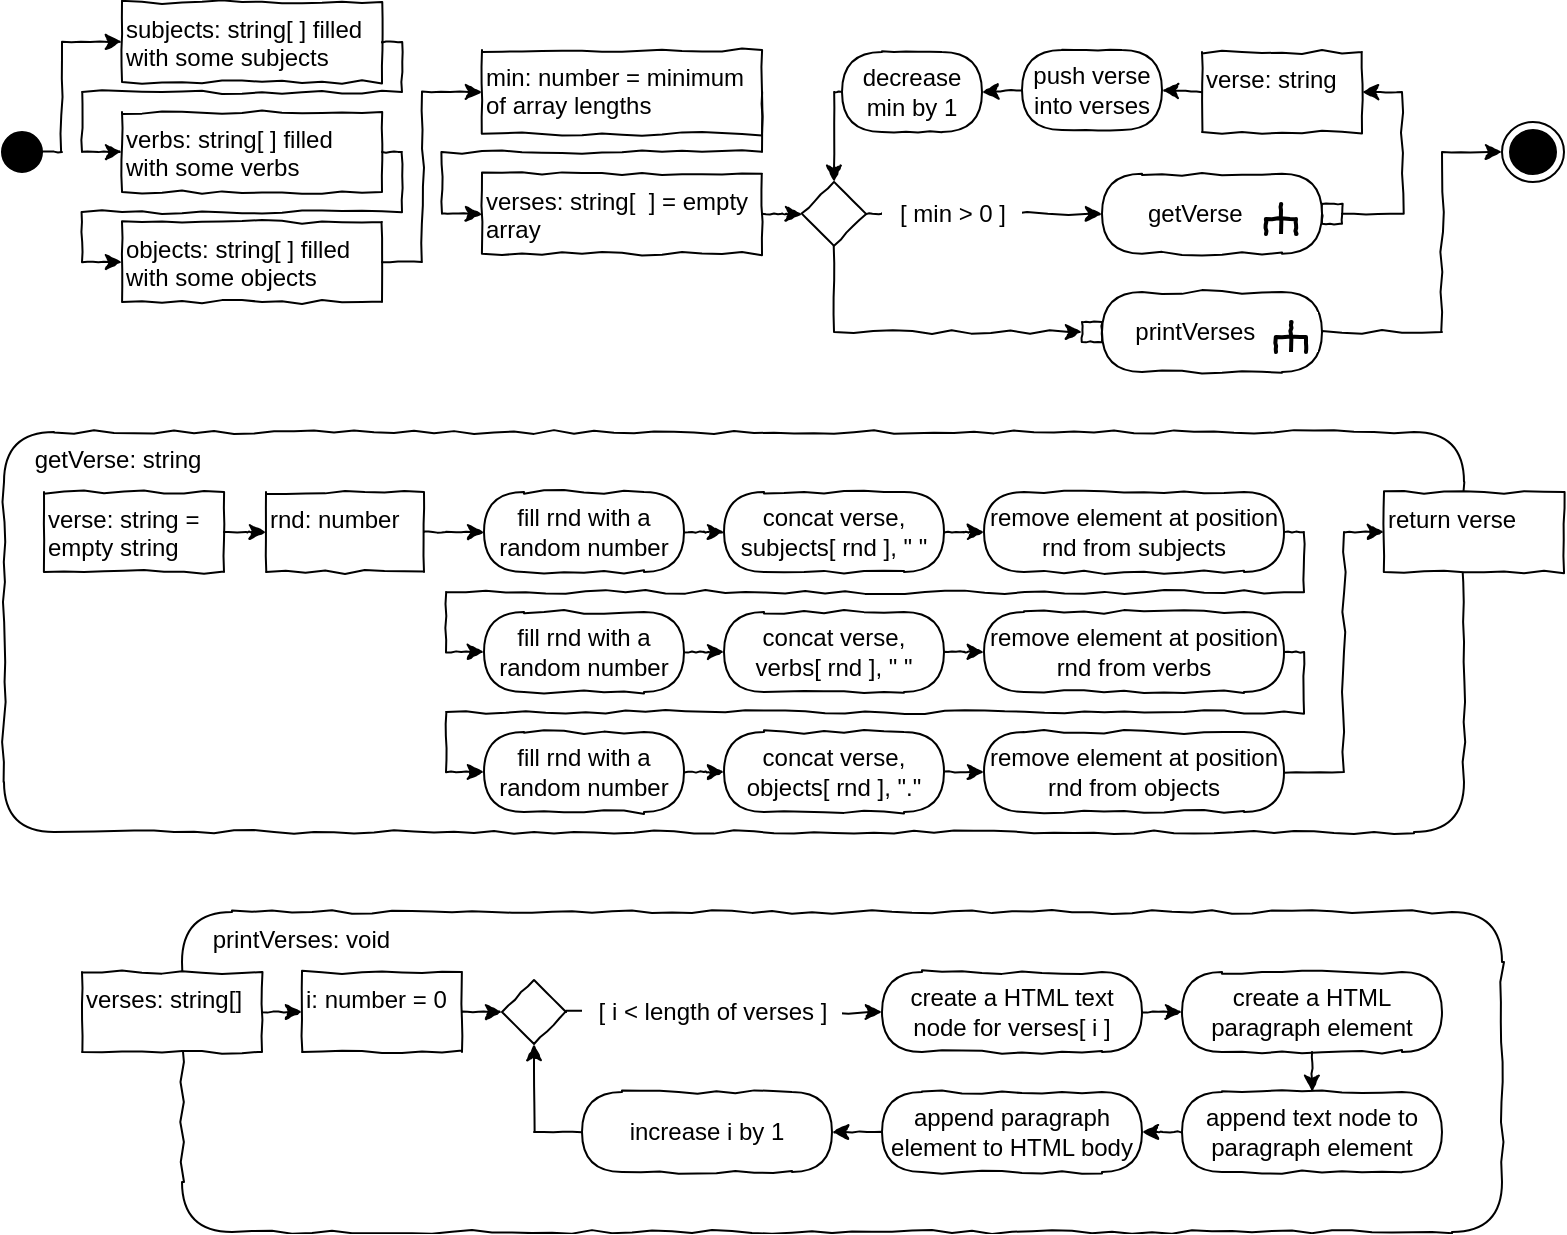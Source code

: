 <mxfile version="13.0.7" type="device"><diagram id="1pAAj6uW8SNEbc6mi0oM" name="Page-1"><mxGraphModel dx="981" dy="540" grid="1" gridSize="10" guides="1" tooltips="1" connect="1" arrows="1" fold="1" page="1" pageScale="1" pageWidth="850" pageHeight="1100" math="0" shadow="0"><root><mxCell id="0"/><mxCell id="1" parent="0"/><mxCell id="VqFm0VpTWfoqkGLEx-oS-67" value="v" style="group;fillColor=#ffffff;" vertex="1" connectable="0" parent="1"><mxGeometry x="570" y="190" width="130" height="40" as="geometry"/></mxCell><mxCell id="VqFm0VpTWfoqkGLEx-oS-68" value="" style="rounded=0;whiteSpace=wrap;html=1;comic=1;fillColor=#ffffff;align=center;" vertex="1" parent="VqFm0VpTWfoqkGLEx-oS-67"><mxGeometry y="15" width="10" height="10" as="geometry"/></mxCell><mxCell id="VqFm0VpTWfoqkGLEx-oS-70" value="printVerses&amp;nbsp;&amp;nbsp;&amp;nbsp;&amp;nbsp;&amp;nbsp; " style="rounded=1;whiteSpace=wrap;html=1;absoluteArcSize=1;arcSize=50;strokeWidth=1;shadow=0;comic=1;fillColor=#ffffff;align=center;" vertex="1" parent="VqFm0VpTWfoqkGLEx-oS-67"><mxGeometry x="10" width="110" height="40" as="geometry"/></mxCell><mxCell id="VqFm0VpTWfoqkGLEx-oS-77" value="" style="group;rotation=90;fillColor=#ffffff;" vertex="1" connectable="0" parent="VqFm0VpTWfoqkGLEx-oS-67"><mxGeometry x="98" y="10" width="20" height="20" as="geometry"/></mxCell><mxCell id="VqFm0VpTWfoqkGLEx-oS-78" value="" style="strokeWidth=2;html=1;shape=mxgraph.flowchart.annotation_2;align=left;rounded=1;comic=1;rotation=90;" vertex="1" parent="VqFm0VpTWfoqkGLEx-oS-77"><mxGeometry x="-1" y="5" width="15" height="15" as="geometry"/></mxCell><mxCell id="VqFm0VpTWfoqkGLEx-oS-79" value="" style="endArrow=none;html=1;entryX=0.508;entryY=0.487;entryPerimeter=0;exitX=1;exitY=0.5;exitPerimeter=0;strokeWidth=2;" edge="1" parent="VqFm0VpTWfoqkGLEx-oS-77" source="VqFm0VpTWfoqkGLEx-oS-78" target="VqFm0VpTWfoqkGLEx-oS-78"><mxGeometry width="50" height="50" relative="1" as="geometry"><mxPoint x="-46.667" as="sourcePoint"/><mxPoint x="-13.333" y="50" as="targetPoint"/></mxGeometry></mxCell><mxCell id="VqFm0VpTWfoqkGLEx-oS-50" value="v" style="group;fillColor=#ffffff;" vertex="1" connectable="0" parent="1"><mxGeometry x="570" y="130.93" width="130" height="40" as="geometry"/></mxCell><mxCell id="VqFm0VpTWfoqkGLEx-oS-52" value="" style="rounded=0;whiteSpace=wrap;html=1;comic=1;fillColor=#ffffff;align=center;" vertex="1" parent="VqFm0VpTWfoqkGLEx-oS-50"><mxGeometry x="120" y="15" width="10" height="10" as="geometry"/></mxCell><mxCell id="VqFm0VpTWfoqkGLEx-oS-53" value="getVerse&amp;nbsp;&amp;nbsp;&amp;nbsp;&amp;nbsp;&amp;nbsp; " style="rounded=1;whiteSpace=wrap;html=1;absoluteArcSize=1;arcSize=50;strokeWidth=1;shadow=0;comic=1;fillColor=#ffffff;align=center;" vertex="1" parent="VqFm0VpTWfoqkGLEx-oS-50"><mxGeometry x="10" width="110" height="40" as="geometry"/></mxCell><mxCell id="VqFm0VpTWfoqkGLEx-oS-64" value="" style="group;rotation=90;fillColor=#ffffff;" vertex="1" connectable="0" parent="VqFm0VpTWfoqkGLEx-oS-50"><mxGeometry x="90" y="10.07" width="20" height="20" as="geometry"/></mxCell><mxCell id="VqFm0VpTWfoqkGLEx-oS-65" value="" style="strokeWidth=2;html=1;shape=mxgraph.flowchart.annotation_2;align=left;rounded=1;comic=1;rotation=90;" vertex="1" parent="VqFm0VpTWfoqkGLEx-oS-64"><mxGeometry x="2" y="5" width="15" height="15" as="geometry"/></mxCell><mxCell id="VqFm0VpTWfoqkGLEx-oS-66" value="" style="endArrow=none;html=1;entryX=0.508;entryY=0.487;entryPerimeter=0;exitX=1;exitY=0.5;exitPerimeter=0;strokeWidth=2;" edge="1" parent="VqFm0VpTWfoqkGLEx-oS-64" source="VqFm0VpTWfoqkGLEx-oS-65" target="VqFm0VpTWfoqkGLEx-oS-65"><mxGeometry width="50" height="50" relative="1" as="geometry"><mxPoint x="-46.667" as="sourcePoint"/><mxPoint x="-13.333" y="50" as="targetPoint"/></mxGeometry></mxCell><mxCell id="VqFm0VpTWfoqkGLEx-oS-1" value="" style="ellipse;whiteSpace=wrap;html=1;rounded=0;shadow=0;comic=0;labelBackgroundColor=none;strokeColor=#000000;strokeWidth=1;fillColor=#000000;fontFamily=Verdana;fontSize=12;fontColor=#000000;align=center;comic=1" vertex="1" parent="1"><mxGeometry x="30" y="110" width="20" height="20" as="geometry"/></mxCell><mxCell id="VqFm0VpTWfoqkGLEx-oS-3" value="" style="ellipse;html=1;shape=endState;fillColor=#000000;strokeColor=#000000;comic=1" vertex="1" parent="1"><mxGeometry x="780" y="105" width="31" height="30" as="geometry"/></mxCell><mxCell id="VqFm0VpTWfoqkGLEx-oS-7" value="subjects: string[ ] filled with some subjects" style="rounded=0;whiteSpace=wrap;html=1;shadow=0;glass=0;comic=1;strokeColor=#000000;labelPosition=center;verticalLabelPosition=middle;align=left;verticalAlign=top;absoluteArcSize=1;arcSize=50;" vertex="1" parent="1"><mxGeometry x="90" y="45" width="130" height="40" as="geometry"/></mxCell><mxCell id="VqFm0VpTWfoqkGLEx-oS-8" value="verbs: string[ ] filled with some verbs" style="rounded=0;whiteSpace=wrap;html=1;shadow=0;glass=0;comic=1;strokeColor=#000000;labelPosition=center;verticalLabelPosition=middle;align=left;verticalAlign=top;absoluteArcSize=1;arcSize=50;" vertex="1" parent="1"><mxGeometry x="90" y="100" width="130" height="40" as="geometry"/></mxCell><mxCell id="VqFm0VpTWfoqkGLEx-oS-9" value="objects: string[ ] filled with some objects" style="rounded=0;whiteSpace=wrap;html=1;shadow=0;glass=0;comic=1;strokeColor=#000000;labelPosition=center;verticalLabelPosition=middle;align=left;verticalAlign=top;absoluteArcSize=1;arcSize=50;" vertex="1" parent="1"><mxGeometry x="90" y="155" width="130" height="40" as="geometry"/></mxCell><mxCell id="VqFm0VpTWfoqkGLEx-oS-10" value="" style="edgeStyle=orthogonalEdgeStyle;rounded=0;html=1;jettySize=auto;orthogonalLoop=1;comic=1;exitX=1;exitY=0.5;exitDx=0;exitDy=0;entryX=0;entryY=0.5;entryDx=0;entryDy=0;" edge="1" parent="1" source="VqFm0VpTWfoqkGLEx-oS-7" target="VqFm0VpTWfoqkGLEx-oS-8"><mxGeometry relative="1" as="geometry"><mxPoint x="260" y="50" as="sourcePoint"/><mxPoint x="60" y="90" as="targetPoint"/><Array as="points"><mxPoint x="230" y="65"/><mxPoint x="230" y="90"/><mxPoint x="70" y="90"/><mxPoint x="70" y="120"/></Array></mxGeometry></mxCell><mxCell id="VqFm0VpTWfoqkGLEx-oS-11" value="" style="edgeStyle=orthogonalEdgeStyle;rounded=0;html=1;jettySize=auto;orthogonalLoop=1;comic=1;exitX=1;exitY=0.5;exitDx=0;exitDy=0;entryX=0;entryY=0.5;entryDx=0;entryDy=0;" edge="1" parent="1" source="VqFm0VpTWfoqkGLEx-oS-8" target="VqFm0VpTWfoqkGLEx-oS-9"><mxGeometry relative="1" as="geometry"><mxPoint x="260" y="110" as="sourcePoint"/><mxPoint x="70" y="150" as="targetPoint"/><Array as="points"><mxPoint x="230" y="120"/><mxPoint x="230" y="150"/><mxPoint x="70" y="150"/><mxPoint x="70" y="175"/></Array></mxGeometry></mxCell><mxCell id="VqFm0VpTWfoqkGLEx-oS-12" value="" style="edgeStyle=orthogonalEdgeStyle;rounded=0;html=1;jettySize=auto;orthogonalLoop=1;comic=1;entryX=0;entryY=0.5;entryDx=0;entryDy=0;exitX=1;exitY=0.5;exitDx=0;exitDy=0;" edge="1" parent="1" source="VqFm0VpTWfoqkGLEx-oS-1" target="VqFm0VpTWfoqkGLEx-oS-7"><mxGeometry relative="1" as="geometry"><mxPoint x="60" y="120" as="sourcePoint"/><mxPoint x="70" y="60" as="targetPoint"/><Array as="points"><mxPoint x="60" y="120"/><mxPoint x="60" y="65"/></Array></mxGeometry></mxCell><mxCell id="VqFm0VpTWfoqkGLEx-oS-13" value="" style="edgeStyle=orthogonalEdgeStyle;rounded=0;html=1;jettySize=auto;orthogonalLoop=1;comic=1;exitX=1;exitY=0.5;exitDx=0;exitDy=0;entryX=0;entryY=0.5;entryDx=0;entryDy=0;" edge="1" parent="1" source="VqFm0VpTWfoqkGLEx-oS-9" target="VqFm0VpTWfoqkGLEx-oS-14"><mxGeometry relative="1" as="geometry"><mxPoint x="270" y="170" as="sourcePoint"/><mxPoint x="270" y="120" as="targetPoint"/><Array as="points"><mxPoint x="240" y="175"/><mxPoint x="240" y="90"/></Array></mxGeometry></mxCell><mxCell id="VqFm0VpTWfoqkGLEx-oS-14" value="min: number = minimum of array lengths" style="rounded=0;whiteSpace=wrap;html=1;shadow=0;glass=0;comic=1;strokeColor=#000000;labelPosition=center;verticalLabelPosition=middle;align=left;verticalAlign=top;absoluteArcSize=1;arcSize=50;" vertex="1" parent="1"><mxGeometry x="270" y="69.06" width="140" height="41.87" as="geometry"/></mxCell><mxCell id="VqFm0VpTWfoqkGLEx-oS-37" value="" style="rhombus;whiteSpace=wrap;html=1;rounded=0;shadow=0;glass=0;comic=1;strokeColor=#000000;align=left;" vertex="1" parent="1"><mxGeometry x="430" y="134.93" width="32" height="32" as="geometry"/></mxCell><mxCell id="VqFm0VpTWfoqkGLEx-oS-38" value="" style="edgeStyle=orthogonalEdgeStyle;rounded=0;html=1;jettySize=auto;orthogonalLoop=1;comic=1;exitX=1;exitY=0.5;exitDx=0;exitDy=0;entryX=0;entryY=0.5;entryDx=0;entryDy=0;" edge="1" parent="1" source="VqFm0VpTWfoqkGLEx-oS-37" target="VqFm0VpTWfoqkGLEx-oS-53"><mxGeometry relative="1" as="geometry"><mxPoint x="680" y="121.43" as="sourcePoint"/><mxPoint x="570" y="150.93" as="targetPoint"/><Array as="points"><mxPoint x="470" y="150.93"/><mxPoint x="470" y="150.93"/></Array></mxGeometry></mxCell><mxCell id="VqFm0VpTWfoqkGLEx-oS-39" value="[ min &amp;gt; 0 ]" style="text;html=1;align=center;verticalAlign=middle;resizable=0;points=[];autosize=1;fillColor=#ffffff;" vertex="1" parent="1"><mxGeometry x="470" y="140.93" width="70" height="20" as="geometry"/></mxCell><mxCell id="VqFm0VpTWfoqkGLEx-oS-42" value="" style="edgeStyle=orthogonalEdgeStyle;rounded=0;html=1;jettySize=auto;orthogonalLoop=1;comic=1;exitX=1;exitY=0.5;exitDx=0;exitDy=0;entryX=0;entryY=0.5;entryDx=0;entryDy=0;" edge="1" parent="1" source="VqFm0VpTWfoqkGLEx-oS-14" target="VqFm0VpTWfoqkGLEx-oS-43"><mxGeometry relative="1" as="geometry"><mxPoint x="450" y="60" as="sourcePoint"/><mxPoint x="450" y="121" as="targetPoint"/><Array as="points"><mxPoint x="410" y="89"/><mxPoint x="410" y="120"/><mxPoint x="250" y="120"/><mxPoint x="250" y="150"/></Array></mxGeometry></mxCell><mxCell id="VqFm0VpTWfoqkGLEx-oS-43" value="verses: string[&amp;nbsp; ] = empty array" style="rounded=0;whiteSpace=wrap;html=1;shadow=0;glass=0;comic=1;strokeColor=#000000;labelPosition=center;verticalLabelPosition=middle;align=left;verticalAlign=top;absoluteArcSize=1;arcSize=50;fillColor=#ffffff;" vertex="1" parent="1"><mxGeometry x="270" y="130.93" width="140" height="40" as="geometry"/></mxCell><mxCell id="VqFm0VpTWfoqkGLEx-oS-44" value="" style="edgeStyle=orthogonalEdgeStyle;rounded=0;html=1;jettySize=auto;orthogonalLoop=1;comic=1;exitX=1;exitY=0.5;exitDx=0;exitDy=0;entryX=0;entryY=0.5;entryDx=0;entryDy=0;" edge="1" parent="1" source="VqFm0VpTWfoqkGLEx-oS-43" target="VqFm0VpTWfoqkGLEx-oS-37"><mxGeometry relative="1" as="geometry"><mxPoint x="566" y="120.43" as="sourcePoint"/><mxPoint x="606" y="120.43" as="targetPoint"/><Array as="points"><mxPoint x="420" y="150.93"/><mxPoint x="420" y="150.93"/></Array></mxGeometry></mxCell><mxCell id="VqFm0VpTWfoqkGLEx-oS-46" value="decrease min by 1" style="rounded=1;whiteSpace=wrap;html=1;absoluteArcSize=1;arcSize=50;strokeWidth=1;shadow=0;comic=1;fillColor=#ffffff;" vertex="1" parent="1"><mxGeometry x="450" y="69.99" width="70" height="40" as="geometry"/></mxCell><mxCell id="VqFm0VpTWfoqkGLEx-oS-47" value="" style="edgeStyle=orthogonalEdgeStyle;rounded=0;html=1;jettySize=auto;orthogonalLoop=1;comic=1;exitX=0;exitY=0.5;exitDx=0;exitDy=0;entryX=0.5;entryY=0;entryDx=0;entryDy=0;" edge="1" parent="1" source="VqFm0VpTWfoqkGLEx-oS-46" target="VqFm0VpTWfoqkGLEx-oS-37"><mxGeometry relative="1" as="geometry"><mxPoint x="590" y="65.43" as="sourcePoint"/><mxPoint x="550" y="65.43" as="targetPoint"/><Array as="points"><mxPoint x="446" y="89.93"/></Array></mxGeometry></mxCell><mxCell id="VqFm0VpTWfoqkGLEx-oS-56" value="verse: string" style="rounded=0;whiteSpace=wrap;html=1;shadow=0;glass=0;comic=1;strokeColor=#000000;labelPosition=center;verticalLabelPosition=middle;align=left;verticalAlign=top;absoluteArcSize=1;arcSize=50;fillColor=#ffffff;" vertex="1" parent="1"><mxGeometry x="630" y="69.99" width="80" height="40" as="geometry"/></mxCell><mxCell id="VqFm0VpTWfoqkGLEx-oS-58" value="" style="edgeStyle=orthogonalEdgeStyle;rounded=0;html=1;jettySize=auto;orthogonalLoop=1;comic=1;entryX=1;entryY=0.5;entryDx=0;entryDy=0;exitX=1;exitY=0.5;exitDx=0;exitDy=0;" edge="1" parent="1" source="VqFm0VpTWfoqkGLEx-oS-52" target="VqFm0VpTWfoqkGLEx-oS-56"><mxGeometry relative="1" as="geometry"><mxPoint x="720" y="160.93" as="sourcePoint"/><mxPoint x="730" y="230.93" as="targetPoint"/><Array as="points"><mxPoint x="730" y="150.93"/><mxPoint x="730" y="89.93"/></Array></mxGeometry></mxCell><mxCell id="VqFm0VpTWfoqkGLEx-oS-59" value="push verse into verses" style="rounded=1;whiteSpace=wrap;html=1;absoluteArcSize=1;arcSize=50;strokeWidth=1;shadow=0;comic=1;fillColor=#ffffff;" vertex="1" parent="1"><mxGeometry x="540" y="69.06" width="70" height="40" as="geometry"/></mxCell><mxCell id="VqFm0VpTWfoqkGLEx-oS-60" value="" style="edgeStyle=orthogonalEdgeStyle;rounded=0;html=1;jettySize=auto;orthogonalLoop=1;comic=1;exitX=0;exitY=0.5;exitDx=0;exitDy=0;entryX=1;entryY=0.5;entryDx=0;entryDy=0;" edge="1" parent="1" source="VqFm0VpTWfoqkGLEx-oS-59" target="VqFm0VpTWfoqkGLEx-oS-46"><mxGeometry relative="1" as="geometry"><mxPoint x="612" y="40.93" as="sourcePoint"/><mxPoint x="572" y="40.93" as="targetPoint"/><Array as="points"><mxPoint x="540" y="89.93"/><mxPoint x="540" y="89.93"/></Array></mxGeometry></mxCell><mxCell id="VqFm0VpTWfoqkGLEx-oS-61" value="" style="edgeStyle=orthogonalEdgeStyle;rounded=0;html=1;jettySize=auto;orthogonalLoop=1;comic=1;exitX=0.5;exitY=1;exitDx=0;exitDy=0;entryX=0;entryY=0.5;entryDx=0;entryDy=0;" edge="1" parent="1" source="VqFm0VpTWfoqkGLEx-oS-37" target="VqFm0VpTWfoqkGLEx-oS-68"><mxGeometry relative="1" as="geometry"><mxPoint x="330" y="320" as="sourcePoint"/><mxPoint x="446" y="210" as="targetPoint"/><Array as="points"><mxPoint x="446" y="210"/></Array></mxGeometry></mxCell><mxCell id="VqFm0VpTWfoqkGLEx-oS-62" value="" style="edgeStyle=orthogonalEdgeStyle;rounded=0;html=1;jettySize=auto;orthogonalLoop=1;comic=1;exitX=0;exitY=0.5;exitDx=0;exitDy=0;entryX=1;entryY=0.5;entryDx=0;entryDy=0;" edge="1" parent="1" source="VqFm0VpTWfoqkGLEx-oS-56" target="VqFm0VpTWfoqkGLEx-oS-59"><mxGeometry relative="1" as="geometry"><mxPoint x="710" y="30.93" as="sourcePoint"/><mxPoint x="670" y="30.93" as="targetPoint"/><Array as="points"><mxPoint x="630" y="88.93"/></Array></mxGeometry></mxCell><mxCell id="VqFm0VpTWfoqkGLEx-oS-76" value="" style="edgeStyle=orthogonalEdgeStyle;rounded=0;html=1;jettySize=auto;orthogonalLoop=1;comic=1;exitX=1;exitY=0.5;exitDx=0;exitDy=0;entryX=0;entryY=0.5;entryDx=0;entryDy=0;" edge="1" parent="1" source="VqFm0VpTWfoqkGLEx-oS-70" target="VqFm0VpTWfoqkGLEx-oS-3"><mxGeometry relative="1" as="geometry"><mxPoint x="700" y="209.66" as="sourcePoint"/><mxPoint x="740" y="120" as="targetPoint"/><Array as="points"><mxPoint x="750" y="210"/><mxPoint x="750" y="120"/></Array></mxGeometry></mxCell><mxCell id="VqFm0VpTWfoqkGLEx-oS-114" value="" style="group" vertex="1" connectable="0" parent="1"><mxGeometry x="31" y="260" width="780" height="200" as="geometry"/></mxCell><mxCell id="VqFm0VpTWfoqkGLEx-oS-113" value="&amp;nbsp;&amp;nbsp;&amp;nbsp; getVerse: string" style="rounded=1;whiteSpace=wrap;html=1;shadow=0;glass=0;comic=1;strokeColor=#000000;labelPosition=center;verticalLabelPosition=middle;align=left;verticalAlign=top;absoluteArcSize=1;arcSize=50;fillColor=#ffffff;" vertex="1" parent="VqFm0VpTWfoqkGLEx-oS-114"><mxGeometry width="730" height="200" as="geometry"/></mxCell><mxCell id="VqFm0VpTWfoqkGLEx-oS-85" value="verse: string = empty string" style="rounded=0;whiteSpace=wrap;html=1;shadow=0;glass=0;comic=1;strokeColor=#000000;labelPosition=center;verticalLabelPosition=middle;align=left;verticalAlign=top;absoluteArcSize=1;arcSize=50;" vertex="1" parent="VqFm0VpTWfoqkGLEx-oS-114"><mxGeometry x="20" y="30" width="90" height="40" as="geometry"/></mxCell><mxCell id="VqFm0VpTWfoqkGLEx-oS-86" value="rnd: number" style="rounded=0;whiteSpace=wrap;html=1;shadow=0;glass=0;comic=1;strokeColor=#000000;labelPosition=center;verticalLabelPosition=middle;align=left;verticalAlign=top;absoluteArcSize=1;arcSize=50;fillColor=#ffffff;" vertex="1" parent="VqFm0VpTWfoqkGLEx-oS-114"><mxGeometry x="131" y="30" width="79" height="40" as="geometry"/></mxCell><mxCell id="VqFm0VpTWfoqkGLEx-oS-87" value="&lt;font style=&quot;font-size: 12px&quot;&gt;fill rnd with a random number&lt;/font&gt;" style="rounded=1;whiteSpace=wrap;html=1;absoluteArcSize=1;arcSize=50;strokeWidth=1;shadow=0;comic=1;fillColor=#ffffff;" vertex="1" parent="VqFm0VpTWfoqkGLEx-oS-114"><mxGeometry x="240" y="30" width="100" height="40" as="geometry"/></mxCell><mxCell id="VqFm0VpTWfoqkGLEx-oS-90" value="concat verse, subjects[ rnd ], &quot; &quot;" style="rounded=1;whiteSpace=wrap;html=1;absoluteArcSize=1;arcSize=50;strokeWidth=1;shadow=0;comic=1;fillColor=#ffffff;" vertex="1" parent="VqFm0VpTWfoqkGLEx-oS-114"><mxGeometry x="360" y="30" width="110" height="40" as="geometry"/></mxCell><mxCell id="VqFm0VpTWfoqkGLEx-oS-91" value="remove element at position rnd from subjects" style="rounded=1;whiteSpace=wrap;html=1;absoluteArcSize=1;arcSize=50;strokeWidth=1;shadow=0;comic=1;fillColor=#ffffff;" vertex="1" parent="VqFm0VpTWfoqkGLEx-oS-114"><mxGeometry x="490" y="30" width="150" height="40" as="geometry"/></mxCell><mxCell id="VqFm0VpTWfoqkGLEx-oS-92" value="&lt;font style=&quot;font-size: 12px&quot;&gt;fill rnd with a random number&lt;/font&gt;" style="rounded=1;whiteSpace=wrap;html=1;absoluteArcSize=1;arcSize=50;strokeWidth=1;shadow=0;comic=1;fillColor=#ffffff;" vertex="1" parent="VqFm0VpTWfoqkGLEx-oS-114"><mxGeometry x="240" y="90" width="100" height="40" as="geometry"/></mxCell><mxCell id="VqFm0VpTWfoqkGLEx-oS-94" value="concat verse,&lt;br&gt; verbs[ rnd ], &quot; &quot;" style="rounded=1;whiteSpace=wrap;html=1;absoluteArcSize=1;arcSize=50;strokeWidth=1;shadow=0;comic=1;fillColor=#ffffff;" vertex="1" parent="VqFm0VpTWfoqkGLEx-oS-114"><mxGeometry x="360" y="90" width="110" height="40" as="geometry"/></mxCell><mxCell id="VqFm0VpTWfoqkGLEx-oS-96" value="remove element at position rnd from verbs" style="rounded=1;whiteSpace=wrap;html=1;absoluteArcSize=1;arcSize=50;strokeWidth=1;shadow=0;comic=1;fillColor=#ffffff;" vertex="1" parent="VqFm0VpTWfoqkGLEx-oS-114"><mxGeometry x="490" y="90" width="150" height="40" as="geometry"/></mxCell><mxCell id="VqFm0VpTWfoqkGLEx-oS-97" value="&lt;font style=&quot;font-size: 12px&quot;&gt;fill rnd with a random number&lt;/font&gt;" style="rounded=1;whiteSpace=wrap;html=1;absoluteArcSize=1;arcSize=50;strokeWidth=1;shadow=0;comic=1;fillColor=#ffffff;" vertex="1" parent="VqFm0VpTWfoqkGLEx-oS-114"><mxGeometry x="240" y="150" width="100" height="40" as="geometry"/></mxCell><mxCell id="VqFm0VpTWfoqkGLEx-oS-98" value="concat verse,&lt;br&gt; objects[ rnd ], &quot;.&quot;" style="rounded=1;whiteSpace=wrap;html=1;absoluteArcSize=1;arcSize=50;strokeWidth=1;shadow=0;comic=1;fillColor=#ffffff;" vertex="1" parent="VqFm0VpTWfoqkGLEx-oS-114"><mxGeometry x="360" y="150" width="110" height="40" as="geometry"/></mxCell><mxCell id="VqFm0VpTWfoqkGLEx-oS-99" value="remove element at position rnd from objects" style="rounded=1;whiteSpace=wrap;html=1;absoluteArcSize=1;arcSize=50;strokeWidth=1;shadow=0;comic=1;fillColor=#ffffff;" vertex="1" parent="VqFm0VpTWfoqkGLEx-oS-114"><mxGeometry x="490" y="150" width="150" height="40" as="geometry"/></mxCell><mxCell id="VqFm0VpTWfoqkGLEx-oS-100" value="" style="edgeStyle=orthogonalEdgeStyle;rounded=0;html=1;jettySize=auto;orthogonalLoop=1;comic=1;exitX=1;exitY=0.5;exitDx=0;exitDy=0;entryX=0;entryY=0.5;entryDx=0;entryDy=0;" edge="1" parent="VqFm0VpTWfoqkGLEx-oS-114" source="VqFm0VpTWfoqkGLEx-oS-85" target="VqFm0VpTWfoqkGLEx-oS-86"><mxGeometry relative="1" as="geometry"><mxPoint x="110" as="sourcePoint"/><mxPoint x="150" as="targetPoint"/><Array as="points"><mxPoint x="121" y="50"/><mxPoint x="121" y="50"/></Array></mxGeometry></mxCell><mxCell id="VqFm0VpTWfoqkGLEx-oS-102" value="" style="edgeStyle=orthogonalEdgeStyle;rounded=0;html=1;jettySize=auto;orthogonalLoop=1;comic=1;exitX=1;exitY=0.5;exitDx=0;exitDy=0;entryX=0;entryY=0.5;entryDx=0;entryDy=0;" edge="1" parent="VqFm0VpTWfoqkGLEx-oS-114" source="VqFm0VpTWfoqkGLEx-oS-86" target="VqFm0VpTWfoqkGLEx-oS-87"><mxGeometry relative="1" as="geometry"><mxPoint x="201" y="10" as="sourcePoint"/><mxPoint x="241" y="10" as="targetPoint"/><Array as="points"><mxPoint x="221" y="50"/><mxPoint x="221" y="50"/></Array></mxGeometry></mxCell><mxCell id="VqFm0VpTWfoqkGLEx-oS-103" value="" style="edgeStyle=orthogonalEdgeStyle;rounded=0;html=1;jettySize=auto;orthogonalLoop=1;comic=1;exitX=1;exitY=0.5;exitDx=0;exitDy=0;entryX=0;entryY=0.5;entryDx=0;entryDy=0;" edge="1" parent="VqFm0VpTWfoqkGLEx-oS-114" source="VqFm0VpTWfoqkGLEx-oS-87" target="VqFm0VpTWfoqkGLEx-oS-90"><mxGeometry relative="1" as="geometry"><mxPoint x="350" y="10" as="sourcePoint"/><mxPoint x="390" y="10" as="targetPoint"/><Array as="points"><mxPoint x="350" y="50"/><mxPoint x="350" y="50"/></Array></mxGeometry></mxCell><mxCell id="VqFm0VpTWfoqkGLEx-oS-104" value="" style="edgeStyle=orthogonalEdgeStyle;rounded=0;html=1;jettySize=auto;orthogonalLoop=1;comic=1;exitX=1;exitY=0.5;exitDx=0;exitDy=0;entryX=0;entryY=0.5;entryDx=0;entryDy=0;" edge="1" parent="VqFm0VpTWfoqkGLEx-oS-114" source="VqFm0VpTWfoqkGLEx-oS-90" target="VqFm0VpTWfoqkGLEx-oS-91"><mxGeometry relative="1" as="geometry"><mxPoint x="470" y="10" as="sourcePoint"/><mxPoint x="510" y="10" as="targetPoint"/><Array as="points"><mxPoint x="480" y="50"/><mxPoint x="480" y="50"/></Array></mxGeometry></mxCell><mxCell id="VqFm0VpTWfoqkGLEx-oS-105" value="" style="edgeStyle=orthogonalEdgeStyle;rounded=0;html=1;jettySize=auto;orthogonalLoop=1;comic=1;exitX=1;exitY=0.5;exitDx=0;exitDy=0;entryX=0;entryY=0.5;entryDx=0;entryDy=0;" edge="1" parent="VqFm0VpTWfoqkGLEx-oS-114" source="VqFm0VpTWfoqkGLEx-oS-92" target="VqFm0VpTWfoqkGLEx-oS-94"><mxGeometry relative="1" as="geometry"><mxPoint x="330" y="80" as="sourcePoint"/><mxPoint x="370" y="80" as="targetPoint"/><Array as="points"><mxPoint x="350" y="110"/><mxPoint x="350" y="110"/></Array></mxGeometry></mxCell><mxCell id="VqFm0VpTWfoqkGLEx-oS-106" value="" style="edgeStyle=orthogonalEdgeStyle;rounded=0;html=1;jettySize=auto;orthogonalLoop=1;comic=1;exitX=1;exitY=0.5;exitDx=0;exitDy=0;entryX=0;entryY=0.5;entryDx=0;entryDy=0;" edge="1" parent="VqFm0VpTWfoqkGLEx-oS-114" source="VqFm0VpTWfoqkGLEx-oS-97" target="VqFm0VpTWfoqkGLEx-oS-98"><mxGeometry relative="1" as="geometry"><mxPoint x="330" y="140" as="sourcePoint"/><mxPoint x="370" y="140" as="targetPoint"/><Array as="points"><mxPoint x="350" y="170"/><mxPoint x="350" y="170"/></Array></mxGeometry></mxCell><mxCell id="VqFm0VpTWfoqkGLEx-oS-107" value="" style="edgeStyle=orthogonalEdgeStyle;rounded=0;html=1;jettySize=auto;orthogonalLoop=1;comic=1;exitX=1;exitY=0.5;exitDx=0;exitDy=0;entryX=0;entryY=0.5;entryDx=0;entryDy=0;" edge="1" parent="VqFm0VpTWfoqkGLEx-oS-114" source="VqFm0VpTWfoqkGLEx-oS-98" target="VqFm0VpTWfoqkGLEx-oS-99"><mxGeometry relative="1" as="geometry"><mxPoint x="470" y="140" as="sourcePoint"/><mxPoint x="510" y="140" as="targetPoint"/><Array as="points"><mxPoint x="470" y="170"/><mxPoint x="470" y="170"/></Array></mxGeometry></mxCell><mxCell id="VqFm0VpTWfoqkGLEx-oS-108" value="" style="edgeStyle=orthogonalEdgeStyle;rounded=0;html=1;jettySize=auto;orthogonalLoop=1;comic=1;exitX=1;exitY=0.5;exitDx=0;exitDy=0;entryX=0;entryY=0.5;entryDx=0;entryDy=0;" edge="1" parent="VqFm0VpTWfoqkGLEx-oS-114" source="VqFm0VpTWfoqkGLEx-oS-96" target="VqFm0VpTWfoqkGLEx-oS-97"><mxGeometry relative="1" as="geometry"><mxPoint x="651" y="80" as="sourcePoint"/><mxPoint x="691" y="80" as="targetPoint"/><Array as="points"><mxPoint x="650" y="110"/><mxPoint x="650" y="140"/><mxPoint x="221" y="140"/><mxPoint x="221" y="170"/></Array></mxGeometry></mxCell><mxCell id="VqFm0VpTWfoqkGLEx-oS-109" value="" style="edgeStyle=orthogonalEdgeStyle;rounded=0;html=1;jettySize=auto;orthogonalLoop=1;comic=1;exitX=1;exitY=0.5;exitDx=0;exitDy=0;entryX=0;entryY=0.5;entryDx=0;entryDy=0;" edge="1" parent="VqFm0VpTWfoqkGLEx-oS-114" source="VqFm0VpTWfoqkGLEx-oS-94" target="VqFm0VpTWfoqkGLEx-oS-96"><mxGeometry relative="1" as="geometry"><mxPoint x="462" y="80" as="sourcePoint"/><mxPoint x="502" y="80" as="targetPoint"/><Array as="points"><mxPoint x="480" y="110"/><mxPoint x="480" y="110"/></Array></mxGeometry></mxCell><mxCell id="VqFm0VpTWfoqkGLEx-oS-110" value="" style="edgeStyle=orthogonalEdgeStyle;rounded=0;html=1;jettySize=auto;orthogonalLoop=1;comic=1;exitX=1;exitY=0.5;exitDx=0;exitDy=0;entryX=0;entryY=0.5;entryDx=0;entryDy=0;" edge="1" parent="VqFm0VpTWfoqkGLEx-oS-114" source="VqFm0VpTWfoqkGLEx-oS-91" target="VqFm0VpTWfoqkGLEx-oS-92"><mxGeometry relative="1" as="geometry"><mxPoint x="641" y="20" as="sourcePoint"/><mxPoint x="681" y="20" as="targetPoint"/><Array as="points"><mxPoint x="650" y="50"/><mxPoint x="650" y="80"/><mxPoint x="221" y="80"/><mxPoint x="221" y="110"/></Array></mxGeometry></mxCell><mxCell id="VqFm0VpTWfoqkGLEx-oS-111" value="" style="edgeStyle=orthogonalEdgeStyle;rounded=0;html=1;jettySize=auto;orthogonalLoop=1;comic=1;exitX=1;exitY=0.5;exitDx=0;exitDy=0;entryX=0;entryY=0.5;entryDx=0;entryDy=0;" edge="1" parent="VqFm0VpTWfoqkGLEx-oS-114" source="VqFm0VpTWfoqkGLEx-oS-99" target="VqFm0VpTWfoqkGLEx-oS-112"><mxGeometry relative="1" as="geometry"><mxPoint x="661" y="180" as="sourcePoint"/><mxPoint x="721" y="50" as="targetPoint"/><Array as="points"><mxPoint x="670" y="170"/><mxPoint x="670" y="50"/></Array></mxGeometry></mxCell><mxCell id="VqFm0VpTWfoqkGLEx-oS-112" value="return verse" style="rounded=0;whiteSpace=wrap;html=1;shadow=0;glass=0;comic=1;strokeColor=#000000;labelPosition=center;verticalLabelPosition=middle;align=left;verticalAlign=top;absoluteArcSize=1;arcSize=50;" vertex="1" parent="VqFm0VpTWfoqkGLEx-oS-114"><mxGeometry x="690" y="30" width="90" height="40" as="geometry"/></mxCell><mxCell id="VqFm0VpTWfoqkGLEx-oS-139" value="" style="group" vertex="1" connectable="0" parent="1"><mxGeometry x="70" y="500" width="710" height="160" as="geometry"/></mxCell><mxCell id="VqFm0VpTWfoqkGLEx-oS-138" value="" style="group" vertex="1" connectable="0" parent="VqFm0VpTWfoqkGLEx-oS-139"><mxGeometry width="710" height="160" as="geometry"/></mxCell><mxCell id="VqFm0VpTWfoqkGLEx-oS-137" value="&amp;nbsp;&amp;nbsp;&amp;nbsp; printVerses: void" style="rounded=1;whiteSpace=wrap;html=1;shadow=0;glass=0;comic=1;strokeColor=#000000;labelPosition=center;verticalLabelPosition=middle;align=left;verticalAlign=top;absoluteArcSize=1;arcSize=50;fillColor=#ffffff;" vertex="1" parent="VqFm0VpTWfoqkGLEx-oS-138"><mxGeometry x="50" width="660" height="160" as="geometry"/></mxCell><mxCell id="VqFm0VpTWfoqkGLEx-oS-115" value="verses: string[]" style="rounded=0;whiteSpace=wrap;html=1;shadow=0;glass=0;comic=1;strokeColor=#000000;labelPosition=center;verticalLabelPosition=middle;align=left;verticalAlign=top;absoluteArcSize=1;arcSize=50;fillColor=#ffffff;" vertex="1" parent="VqFm0VpTWfoqkGLEx-oS-138"><mxGeometry y="30" width="90" height="40" as="geometry"/></mxCell><mxCell id="VqFm0VpTWfoqkGLEx-oS-119" value="" style="rhombus;whiteSpace=wrap;html=1;rounded=0;shadow=0;glass=0;comic=1;strokeColor=#000000;align=left;fillColor=#ffffff;" vertex="1" parent="VqFm0VpTWfoqkGLEx-oS-138"><mxGeometry x="210" y="34" width="32" height="32" as="geometry"/></mxCell><mxCell id="VqFm0VpTWfoqkGLEx-oS-121" value="" style="edgeStyle=orthogonalEdgeStyle;rounded=0;html=1;jettySize=auto;orthogonalLoop=1;comic=1;exitX=1;exitY=0.5;exitDx=0;exitDy=0;" edge="1" parent="VqFm0VpTWfoqkGLEx-oS-138" source="VqFm0VpTWfoqkGLEx-oS-119"><mxGeometry relative="1" as="geometry"><mxPoint x="275" y="50" as="sourcePoint"/><mxPoint x="400" y="50" as="targetPoint"/><Array as="points"/></mxGeometry></mxCell><mxCell id="VqFm0VpTWfoqkGLEx-oS-123" value="i: number = 0" style="rounded=0;whiteSpace=wrap;html=1;shadow=0;glass=0;comic=1;strokeColor=#000000;labelPosition=center;verticalLabelPosition=middle;align=left;verticalAlign=top;absoluteArcSize=1;arcSize=50;fillColor=#ffffff;" vertex="1" parent="VqFm0VpTWfoqkGLEx-oS-138"><mxGeometry x="110" y="30" width="80" height="40" as="geometry"/></mxCell><mxCell id="VqFm0VpTWfoqkGLEx-oS-118" value="" style="edgeStyle=orthogonalEdgeStyle;rounded=0;html=1;jettySize=auto;orthogonalLoop=1;comic=1;exitX=1;exitY=0.5;exitDx=0;exitDy=0;entryX=0;entryY=0.5;entryDx=0;entryDy=0;" edge="1" parent="VqFm0VpTWfoqkGLEx-oS-138" source="VqFm0VpTWfoqkGLEx-oS-123" target="VqFm0VpTWfoqkGLEx-oS-119"><mxGeometry relative="1" as="geometry"><mxPoint x="130" y="50" as="sourcePoint"/><mxPoint x="110" y="50" as="targetPoint"/><Array as="points"/></mxGeometry></mxCell><mxCell id="VqFm0VpTWfoqkGLEx-oS-124" value="" style="edgeStyle=orthogonalEdgeStyle;rounded=0;html=1;jettySize=auto;orthogonalLoop=1;comic=1;exitX=1;exitY=0.5;exitDx=0;exitDy=0;entryX=0;entryY=0.5;entryDx=0;entryDy=0;" edge="1" parent="VqFm0VpTWfoqkGLEx-oS-138" source="VqFm0VpTWfoqkGLEx-oS-115" target="VqFm0VpTWfoqkGLEx-oS-123"><mxGeometry relative="1" as="geometry"><mxPoint x="90" y="50" as="sourcePoint"/><mxPoint x="225" y="50" as="targetPoint"/><Array as="points"/></mxGeometry></mxCell><mxCell id="VqFm0VpTWfoqkGLEx-oS-125" value="[ i &amp;lt; length of verses ]" style="text;html=1;align=center;verticalAlign=middle;resizable=0;points=[];autosize=1;fillColor=#ffffff;" vertex="1" parent="VqFm0VpTWfoqkGLEx-oS-138"><mxGeometry x="250" y="40" width="130" height="20" as="geometry"/></mxCell><mxCell id="VqFm0VpTWfoqkGLEx-oS-126" value="create a HTML text node for verses[ i ]" style="rounded=1;whiteSpace=wrap;html=1;absoluteArcSize=1;arcSize=50;strokeWidth=1;shadow=0;comic=1;fillColor=#ffffff;" vertex="1" parent="VqFm0VpTWfoqkGLEx-oS-138"><mxGeometry x="400" y="30" width="130" height="40" as="geometry"/></mxCell><mxCell id="VqFm0VpTWfoqkGLEx-oS-127" value="" style="edgeStyle=orthogonalEdgeStyle;rounded=0;html=1;jettySize=auto;orthogonalLoop=1;comic=1;exitX=1;exitY=0.5;exitDx=0;exitDy=0;entryX=0;entryY=0.5;entryDx=0;entryDy=0;" edge="1" parent="VqFm0VpTWfoqkGLEx-oS-138" source="VqFm0VpTWfoqkGLEx-oS-126" target="VqFm0VpTWfoqkGLEx-oS-128"><mxGeometry relative="1" as="geometry"><mxPoint x="570" y="40" as="sourcePoint"/><mxPoint x="540" y="50" as="targetPoint"/><Array as="points"/></mxGeometry></mxCell><mxCell id="VqFm0VpTWfoqkGLEx-oS-128" value="create a HTML paragraph element" style="rounded=1;whiteSpace=wrap;html=1;absoluteArcSize=1;arcSize=50;strokeWidth=1;shadow=0;comic=1;fillColor=#ffffff;" vertex="1" parent="VqFm0VpTWfoqkGLEx-oS-138"><mxGeometry x="550" y="30" width="130" height="40" as="geometry"/></mxCell><mxCell id="VqFm0VpTWfoqkGLEx-oS-129" value="append text node to paragraph element" style="rounded=1;whiteSpace=wrap;html=1;absoluteArcSize=1;arcSize=50;strokeWidth=1;shadow=0;comic=1;fillColor=#ffffff;" vertex="1" parent="VqFm0VpTWfoqkGLEx-oS-138"><mxGeometry x="550" y="90" width="130" height="40" as="geometry"/></mxCell><mxCell id="VqFm0VpTWfoqkGLEx-oS-130" value="" style="edgeStyle=orthogonalEdgeStyle;rounded=0;html=1;jettySize=auto;orthogonalLoop=1;comic=1;exitX=0.5;exitY=1;exitDx=0;exitDy=0;entryX=0.5;entryY=0;entryDx=0;entryDy=0;" edge="1" parent="VqFm0VpTWfoqkGLEx-oS-138" source="VqFm0VpTWfoqkGLEx-oS-128" target="VqFm0VpTWfoqkGLEx-oS-129"><mxGeometry relative="1" as="geometry"><mxPoint x="700" y="66" as="sourcePoint"/><mxPoint x="700" y="106" as="targetPoint"/><Array as="points"><mxPoint x="615" y="90"/></Array></mxGeometry></mxCell><mxCell id="VqFm0VpTWfoqkGLEx-oS-131" value="append paragraph element to HTML body" style="rounded=1;whiteSpace=wrap;html=1;absoluteArcSize=1;arcSize=50;strokeWidth=1;shadow=0;comic=1;fillColor=#ffffff;" vertex="1" parent="VqFm0VpTWfoqkGLEx-oS-138"><mxGeometry x="400" y="90" width="130" height="40" as="geometry"/></mxCell><mxCell id="VqFm0VpTWfoqkGLEx-oS-132" value="" style="edgeStyle=orthogonalEdgeStyle;rounded=0;html=1;jettySize=auto;orthogonalLoop=1;comic=1;exitX=0;exitY=0.5;exitDx=0;exitDy=0;entryX=1;entryY=0.5;entryDx=0;entryDy=0;" edge="1" parent="VqFm0VpTWfoqkGLEx-oS-138" source="VqFm0VpTWfoqkGLEx-oS-129" target="VqFm0VpTWfoqkGLEx-oS-131"><mxGeometry relative="1" as="geometry"><mxPoint x="550" y="170" as="sourcePoint"/><mxPoint x="510" y="170" as="targetPoint"/><Array as="points"><mxPoint x="540" y="110"/><mxPoint x="540" y="110"/></Array></mxGeometry></mxCell><mxCell id="VqFm0VpTWfoqkGLEx-oS-133" value="" style="edgeStyle=orthogonalEdgeStyle;rounded=0;html=1;jettySize=auto;orthogonalLoop=1;comic=1;exitX=0;exitY=0.5;exitDx=0;exitDy=0;entryX=1;entryY=0.5;entryDx=0;entryDy=0;" edge="1" parent="VqFm0VpTWfoqkGLEx-oS-138" source="VqFm0VpTWfoqkGLEx-oS-131" target="VqFm0VpTWfoqkGLEx-oS-135"><mxGeometry relative="1" as="geometry"><mxPoint x="391" y="109.66" as="sourcePoint"/><mxPoint x="351" y="109.66" as="targetPoint"/><Array as="points"/></mxGeometry></mxCell><mxCell id="VqFm0VpTWfoqkGLEx-oS-135" value="increase i by 1" style="rounded=1;whiteSpace=wrap;html=1;absoluteArcSize=1;arcSize=50;strokeWidth=1;shadow=0;comic=1;fillColor=#ffffff;" vertex="1" parent="VqFm0VpTWfoqkGLEx-oS-138"><mxGeometry x="250" y="90" width="125" height="40" as="geometry"/></mxCell><mxCell id="VqFm0VpTWfoqkGLEx-oS-136" value="" style="edgeStyle=orthogonalEdgeStyle;rounded=0;html=1;jettySize=auto;orthogonalLoop=1;comic=1;exitX=0;exitY=0.5;exitDx=0;exitDy=0;entryX=0.5;entryY=1;entryDx=0;entryDy=0;" edge="1" parent="VqFm0VpTWfoqkGLEx-oS-138" source="VqFm0VpTWfoqkGLEx-oS-135" target="VqFm0VpTWfoqkGLEx-oS-119"><mxGeometry relative="1" as="geometry"><mxPoint x="230" y="109.66" as="sourcePoint"/><mxPoint x="190" y="109.66" as="targetPoint"/><Array as="points"/></mxGeometry></mxCell></root></mxGraphModel></diagram></mxfile>